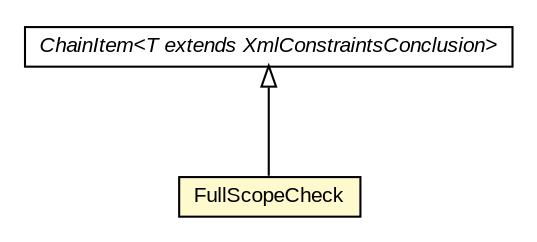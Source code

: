 #!/usr/local/bin/dot
#
# Class diagram 
# Generated by UMLGraph version R5_6-24-gf6e263 (http://www.umlgraph.org/)
#

digraph G {
	edge [fontname="arial",fontsize=10,labelfontname="arial",labelfontsize=10];
	node [fontname="arial",fontsize=10,shape=plaintext];
	nodesep=0.25;
	ranksep=0.5;
	// eu.europa.esig.dss.validation.process.ChainItem<T extends eu.europa.esig.dss.jaxb.detailedreport.XmlConstraintsConclusion>
	c366528 [label=<<table title="eu.europa.esig.dss.validation.process.ChainItem" border="0" cellborder="1" cellspacing="0" cellpadding="2" port="p" href="../../../ChainItem.html">
		<tr><td><table border="0" cellspacing="0" cellpadding="1">
<tr><td align="center" balign="center"><font face="arial italic"> ChainItem&lt;T extends XmlConstraintsConclusion&gt; </font></td></tr>
		</table></td></tr>
		</table>>, URL="../../../ChainItem.html", fontname="arial", fontcolor="black", fontsize=10.0];
	// eu.europa.esig.dss.validation.process.bbb.fc.checks.FullScopeCheck
	c366543 [label=<<table title="eu.europa.esig.dss.validation.process.bbb.fc.checks.FullScopeCheck" border="0" cellborder="1" cellspacing="0" cellpadding="2" port="p" bgcolor="lemonChiffon" href="./FullScopeCheck.html">
		<tr><td><table border="0" cellspacing="0" cellpadding="1">
<tr><td align="center" balign="center"> FullScopeCheck </td></tr>
		</table></td></tr>
		</table>>, URL="./FullScopeCheck.html", fontname="arial", fontcolor="black", fontsize=10.0];
	//eu.europa.esig.dss.validation.process.bbb.fc.checks.FullScopeCheck extends eu.europa.esig.dss.validation.process.ChainItem<eu.europa.esig.dss.jaxb.detailedreport.XmlFC>
	c366528:p -> c366543:p [dir=back,arrowtail=empty];
}

